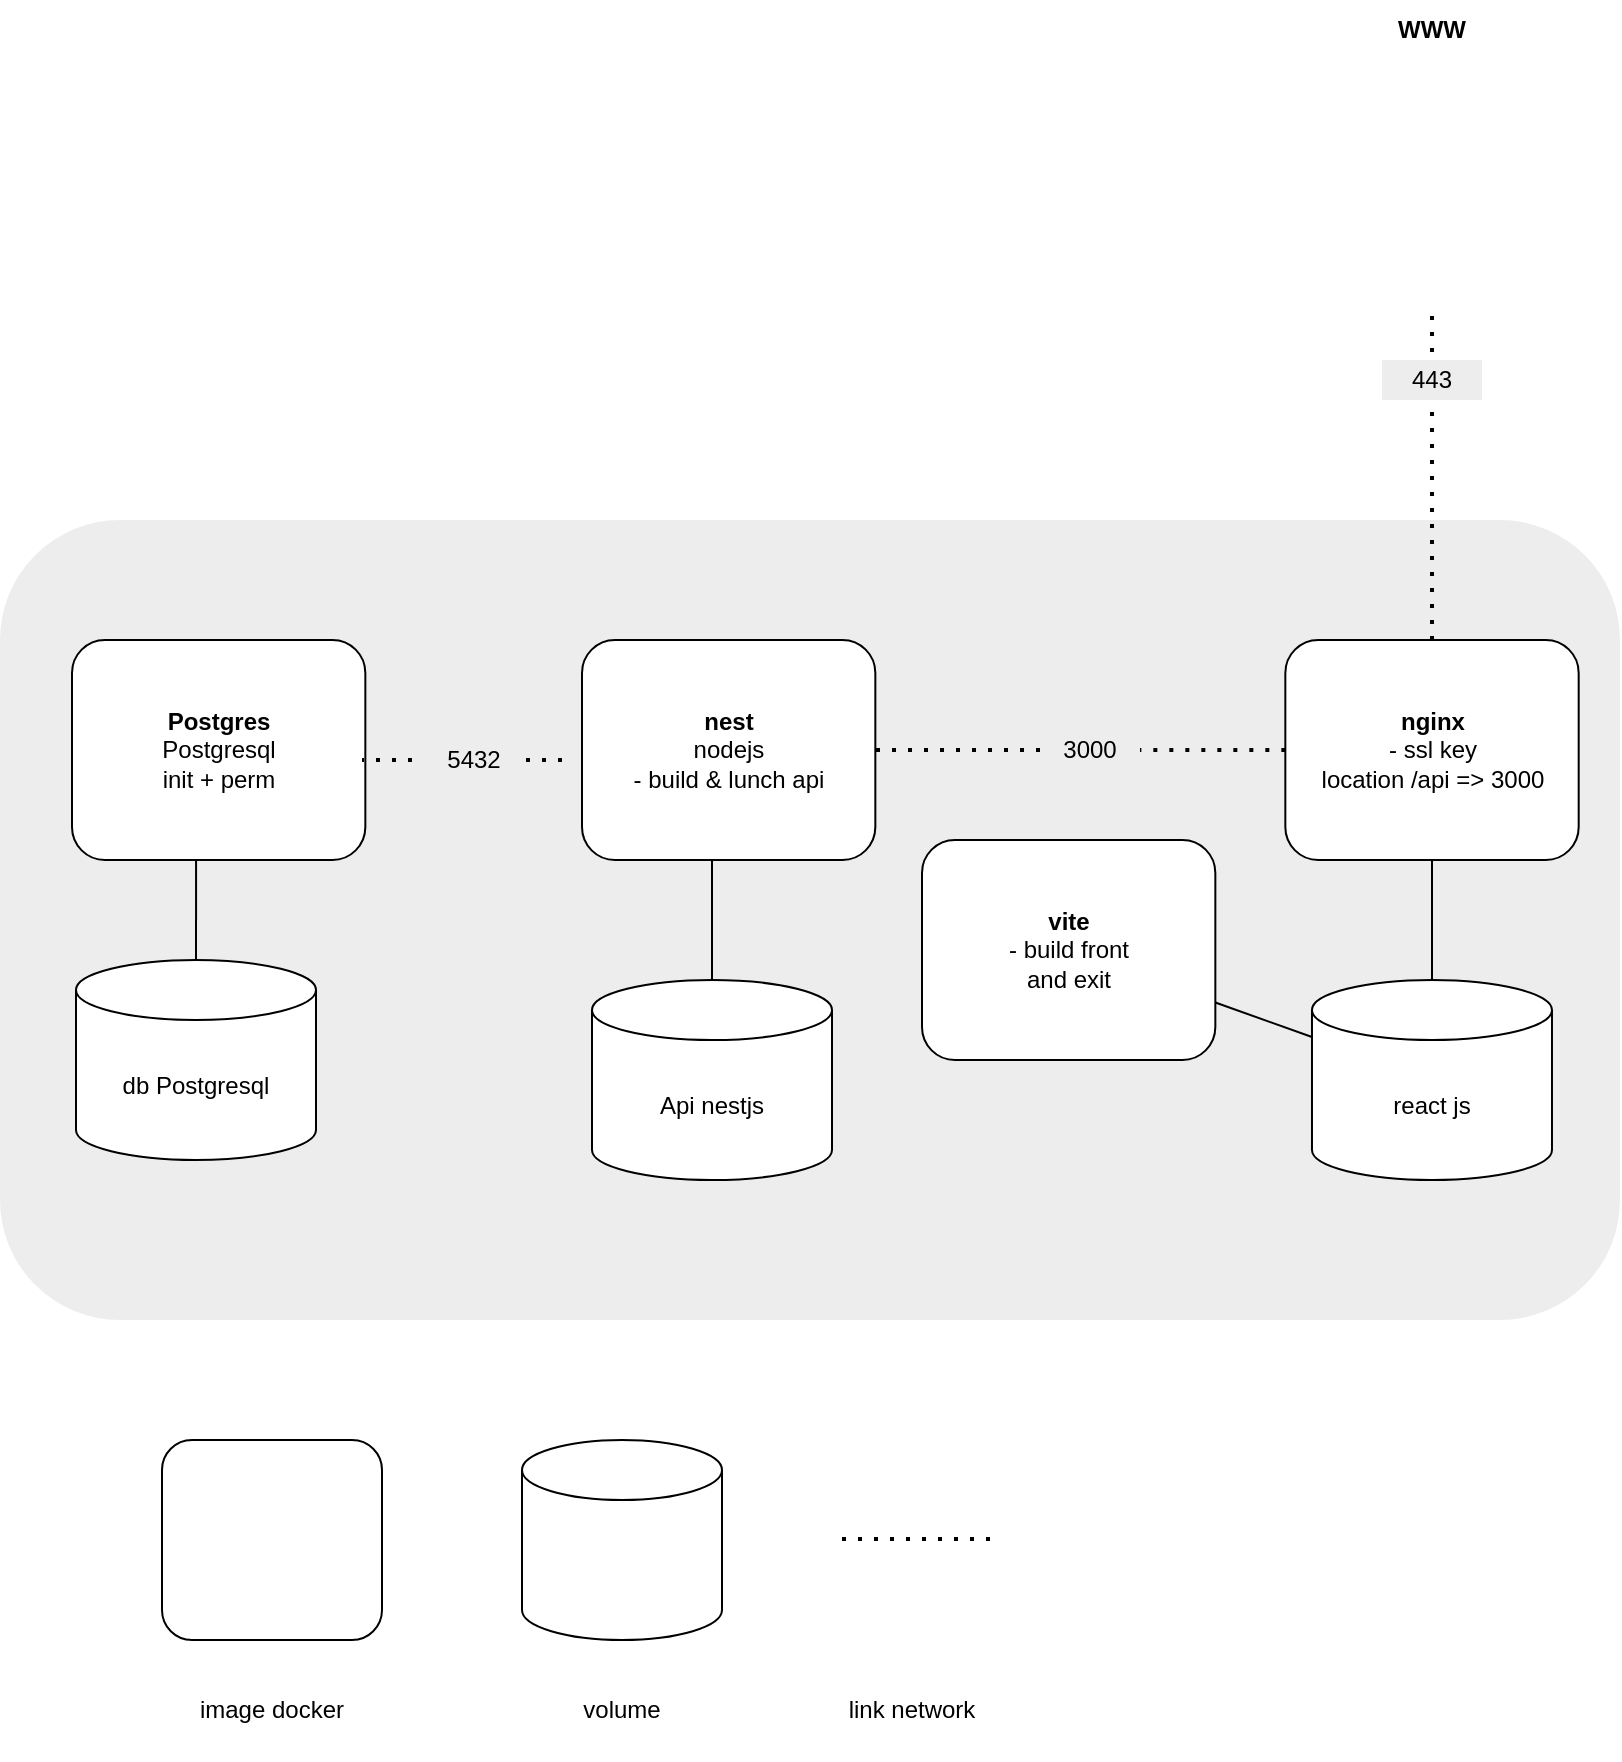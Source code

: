 <mxfile version="21.3.6" type="github">
  <diagram name="Page-1" id="UxeyChZILjidG07LdBUV">
    <mxGraphModel dx="1464" dy="1153" grid="1" gridSize="10" guides="1" tooltips="1" connect="1" arrows="1" fold="1" page="1" pageScale="1" pageWidth="827" pageHeight="1169" math="0" shadow="0">
      <root>
        <mxCell id="0" />
        <mxCell id="1" parent="0" />
        <mxCell id="xaLoWIlu8mRHAP46BQhi-22" value="" style="rounded=1;whiteSpace=wrap;html=1;fillColor=#EDEDED;strokeColor=none;" parent="1" vertex="1">
          <mxGeometry x="9" y="300" width="810" height="400" as="geometry" />
        </mxCell>
        <mxCell id="xaLoWIlu8mRHAP46BQhi-5" value="&lt;b&gt;nginx&lt;/b&gt;&lt;br&gt;- ssl key&lt;br&gt;location /api =&amp;gt; 3000" style="rounded=1;whiteSpace=wrap;html=1;" parent="1" vertex="1">
          <mxGeometry x="651.67" y="360" width="146.67" height="110" as="geometry" />
        </mxCell>
        <mxCell id="xaLoWIlu8mRHAP46BQhi-6" value="" style="shape=image;html=1;verticalAlign=top;verticalLabelPosition=bottom;labelBackgroundColor=#ffffff;imageAspect=0;aspect=fixed;image=https://cdn4.iconfinder.com/data/icons/ionicons/512/icon-ios7-world-outline-128.png" parent="1" vertex="1">
          <mxGeometry x="661" y="70" width="128" height="128" as="geometry" />
        </mxCell>
        <mxCell id="xaLoWIlu8mRHAP46BQhi-8" value="&lt;b&gt;WWW&lt;/b&gt;" style="text;strokeColor=none;align=center;fillColor=none;html=1;verticalAlign=middle;whiteSpace=wrap;rounded=0;" parent="1" vertex="1">
          <mxGeometry x="695" y="40" width="60" height="30" as="geometry" />
        </mxCell>
        <mxCell id="xaLoWIlu8mRHAP46BQhi-9" value="" style="endArrow=none;dashed=1;html=1;dashPattern=1 3;strokeWidth=2;rounded=0;exitX=0.5;exitY=0;exitDx=0;exitDy=0;entryX=0.5;entryY=1;entryDx=0;entryDy=0;" parent="1" source="xaLoWIlu8mRHAP46BQhi-5" target="xaLoWIlu8mRHAP46BQhi-6" edge="1">
          <mxGeometry width="50" height="50" relative="1" as="geometry">
            <mxPoint x="515" y="390" as="sourcePoint" />
            <mxPoint x="695" y="210" as="targetPoint" />
          </mxGeometry>
        </mxCell>
        <mxCell id="xaLoWIlu8mRHAP46BQhi-11" value="&lt;b&gt;nest&lt;br&gt;&lt;/b&gt;nodejs&lt;br&gt;- build &amp;amp; lunch api" style="rounded=1;whiteSpace=wrap;html=1;" parent="1" vertex="1">
          <mxGeometry x="300.0" y="360" width="146.67" height="110" as="geometry" />
        </mxCell>
        <mxCell id="xaLoWIlu8mRHAP46BQhi-12" value="db Postgresql" style="shape=cylinder3;whiteSpace=wrap;html=1;boundedLbl=1;backgroundOutline=1;size=15;" parent="1" vertex="1">
          <mxGeometry x="47" y="520" width="120" height="100" as="geometry" />
        </mxCell>
        <mxCell id="xaLoWIlu8mRHAP46BQhi-14" value="" style="rounded=1;whiteSpace=wrap;html=1;" parent="1" vertex="1">
          <mxGeometry x="90" y="760" width="110" height="100" as="geometry" />
        </mxCell>
        <mxCell id="xaLoWIlu8mRHAP46BQhi-15" value="" style="shape=cylinder3;whiteSpace=wrap;html=1;boundedLbl=1;backgroundOutline=1;size=15;" parent="1" vertex="1">
          <mxGeometry x="270" y="760" width="100" height="100" as="geometry" />
        </mxCell>
        <mxCell id="xaLoWIlu8mRHAP46BQhi-16" value="" style="endArrow=none;dashed=1;html=1;dashPattern=1 3;strokeWidth=2;rounded=0;" parent="1" edge="1">
          <mxGeometry width="50" height="50" relative="1" as="geometry">
            <mxPoint x="430" y="809.5" as="sourcePoint" />
            <mxPoint x="510" y="809.5" as="targetPoint" />
          </mxGeometry>
        </mxCell>
        <mxCell id="xaLoWIlu8mRHAP46BQhi-17" value="image docker" style="text;strokeColor=none;align=center;fillColor=none;html=1;verticalAlign=middle;whiteSpace=wrap;rounded=0;" parent="1" vertex="1">
          <mxGeometry x="100" y="870" width="90" height="50" as="geometry" />
        </mxCell>
        <mxCell id="xaLoWIlu8mRHAP46BQhi-18" value="volume" style="text;strokeColor=none;align=center;fillColor=none;html=1;verticalAlign=middle;whiteSpace=wrap;rounded=0;" parent="1" vertex="1">
          <mxGeometry x="275" y="875" width="90" height="40" as="geometry" />
        </mxCell>
        <mxCell id="xaLoWIlu8mRHAP46BQhi-19" value="link network" style="text;strokeColor=none;align=center;fillColor=none;html=1;verticalAlign=middle;whiteSpace=wrap;rounded=0;" parent="1" vertex="1">
          <mxGeometry x="420" y="875" width="90" height="40" as="geometry" />
        </mxCell>
        <mxCell id="xaLoWIlu8mRHAP46BQhi-23" value="443" style="rounded=0;whiteSpace=wrap;html=1;fillColor=#ededed;strokeColor=none;" parent="1" vertex="1">
          <mxGeometry x="700" y="220" width="50" height="20" as="geometry" />
        </mxCell>
        <mxCell id="xaLoWIlu8mRHAP46BQhi-25" value="" style="endArrow=none;dashed=1;html=1;dashPattern=1 3;strokeWidth=2;rounded=0;entryX=1;entryY=0.5;entryDx=0;entryDy=0;" parent="1" source="xaLoWIlu8mRHAP46BQhi-41" target="xaLoWIlu8mRHAP46BQhi-11" edge="1">
          <mxGeometry width="50" height="50" relative="1" as="geometry">
            <mxPoint x="535.949" y="465" as="sourcePoint" />
            <mxPoint x="497.67" y="415" as="targetPoint" />
          </mxGeometry>
        </mxCell>
        <mxCell id="xaLoWIlu8mRHAP46BQhi-27" value="react js" style="shape=cylinder3;whiteSpace=wrap;html=1;boundedLbl=1;backgroundOutline=1;size=15;" parent="1" vertex="1">
          <mxGeometry x="664.99" y="530" width="120" height="100" as="geometry" />
        </mxCell>
        <mxCell id="xaLoWIlu8mRHAP46BQhi-29" value="" style="endArrow=none;html=1;rounded=0;exitX=0.5;exitY=1;exitDx=0;exitDy=0;" parent="1" source="xaLoWIlu8mRHAP46BQhi-5" target="xaLoWIlu8mRHAP46BQhi-27" edge="1">
          <mxGeometry width="50" height="50" relative="1" as="geometry">
            <mxPoint x="515" y="610" as="sourcePoint" />
            <mxPoint x="565" y="560" as="targetPoint" />
          </mxGeometry>
        </mxCell>
        <mxCell id="xaLoWIlu8mRHAP46BQhi-33" value="" style="endArrow=none;html=1;rounded=0;exitX=0.5;exitY=0;exitDx=0;exitDy=0;exitPerimeter=0;entryX=0.423;entryY=1;entryDx=0;entryDy=0;entryPerimeter=0;" parent="1" source="xaLoWIlu8mRHAP46BQhi-12" target="xaLoWIlu8mRHAP46BQhi-37" edge="1">
          <mxGeometry width="50" height="50" relative="1" as="geometry">
            <mxPoint x="205" y="460" as="sourcePoint" />
            <mxPoint x="265" y="415" as="targetPoint" />
          </mxGeometry>
        </mxCell>
        <mxCell id="xaLoWIlu8mRHAP46BQhi-34" value="Api nestjs" style="shape=cylinder3;whiteSpace=wrap;html=1;boundedLbl=1;backgroundOutline=1;size=15;" parent="1" vertex="1">
          <mxGeometry x="305.0" y="530" width="120" height="100" as="geometry" />
        </mxCell>
        <mxCell id="xaLoWIlu8mRHAP46BQhi-35" value="" style="endArrow=none;html=1;rounded=0;exitX=0.5;exitY=1;exitDx=0;exitDy=0;" parent="1" edge="1">
          <mxGeometry width="50" height="50" relative="1" as="geometry">
            <mxPoint x="365" y="470" as="sourcePoint" />
            <mxPoint x="365" y="530" as="targetPoint" />
          </mxGeometry>
        </mxCell>
        <mxCell id="xaLoWIlu8mRHAP46BQhi-37" value="&lt;b&gt;Postgres&lt;br&gt;&lt;/b&gt;Postgresql&lt;br&gt;init + perm" style="rounded=1;whiteSpace=wrap;html=1;" parent="1" vertex="1">
          <mxGeometry x="45.0" y="360" width="146.67" height="110" as="geometry" />
        </mxCell>
        <mxCell id="xaLoWIlu8mRHAP46BQhi-38" value="" style="endArrow=none;dashed=1;html=1;dashPattern=1 3;strokeWidth=2;rounded=0;" parent="1" source="xaLoWIlu8mRHAP46BQhi-43" edge="1">
          <mxGeometry width="50" height="50" relative="1" as="geometry">
            <mxPoint x="350" y="420" as="sourcePoint" />
            <mxPoint x="250" y="420" as="targetPoint" />
            <Array as="points">
              <mxPoint x="250" y="420" />
              <mxPoint x="190" y="420" />
            </Array>
          </mxGeometry>
        </mxCell>
        <mxCell id="xaLoWIlu8mRHAP46BQhi-42" value="" style="endArrow=none;dashed=1;html=1;dashPattern=1 3;strokeWidth=2;rounded=0;entryX=1;entryY=0.5;entryDx=0;entryDy=0;" parent="1" source="xaLoWIlu8mRHAP46BQhi-5" target="xaLoWIlu8mRHAP46BQhi-41" edge="1">
          <mxGeometry width="50" height="50" relative="1" as="geometry">
            <mxPoint x="607" y="415" as="sourcePoint" />
            <mxPoint x="498" y="415" as="targetPoint" />
          </mxGeometry>
        </mxCell>
        <mxCell id="xaLoWIlu8mRHAP46BQhi-41" value="3000" style="rounded=0;whiteSpace=wrap;html=1;fillColor=#ededed;strokeColor=none;" parent="1" vertex="1">
          <mxGeometry x="529" y="405" width="50" height="20" as="geometry" />
        </mxCell>
        <mxCell id="xaLoWIlu8mRHAP46BQhi-44" value="" style="endArrow=none;dashed=1;html=1;dashPattern=1 3;strokeWidth=2;rounded=0;" parent="1" target="xaLoWIlu8mRHAP46BQhi-43" edge="1">
          <mxGeometry width="50" height="50" relative="1" as="geometry">
            <mxPoint x="290" y="420" as="sourcePoint" />
            <mxPoint x="250" y="420" as="targetPoint" />
            <Array as="points" />
          </mxGeometry>
        </mxCell>
        <mxCell id="xaLoWIlu8mRHAP46BQhi-43" value="5432" style="rounded=0;whiteSpace=wrap;html=1;fillColor=#ededed;strokeColor=none;" parent="1" vertex="1">
          <mxGeometry x="221" y="410" width="50" height="20" as="geometry" />
        </mxCell>
        <mxCell id="vPFpvlaYt1FcN0yEDJOL-1" value="&lt;b&gt;vite&lt;br&gt;&lt;/b&gt;- build front&lt;br&gt;and exit" style="rounded=1;whiteSpace=wrap;html=1;" parent="1" vertex="1">
          <mxGeometry x="470.0" y="460" width="146.67" height="110" as="geometry" />
        </mxCell>
        <mxCell id="vPFpvlaYt1FcN0yEDJOL-2" value="" style="endArrow=none;html=1;rounded=0;" parent="1" source="vPFpvlaYt1FcN0yEDJOL-1" target="xaLoWIlu8mRHAP46BQhi-27" edge="1">
          <mxGeometry width="50" height="50" relative="1" as="geometry">
            <mxPoint x="375" y="480" as="sourcePoint" />
            <mxPoint x="375" y="540" as="targetPoint" />
          </mxGeometry>
        </mxCell>
      </root>
    </mxGraphModel>
  </diagram>
</mxfile>

